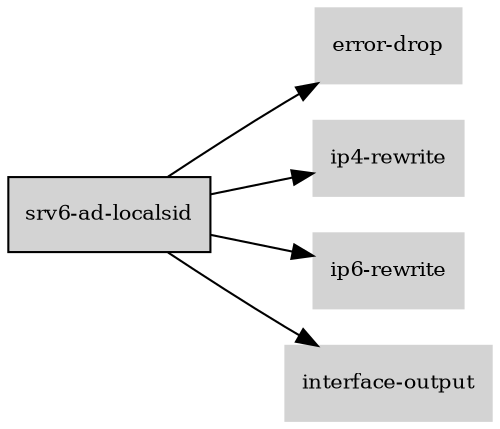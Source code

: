 digraph "srv6_ad_localsid_subgraph" {
  rankdir=LR;
  node [shape=box, style=filled, fontsize=10, color=lightgray, fontcolor=black, fillcolor=lightgray];
  "srv6-ad-localsid" [color=black, fontcolor=black, fillcolor=lightgray];
  edge [fontsize=8];
  "srv6-ad-localsid" -> "error-drop";
  "srv6-ad-localsid" -> "ip4-rewrite";
  "srv6-ad-localsid" -> "ip6-rewrite";
  "srv6-ad-localsid" -> "interface-output";
}
